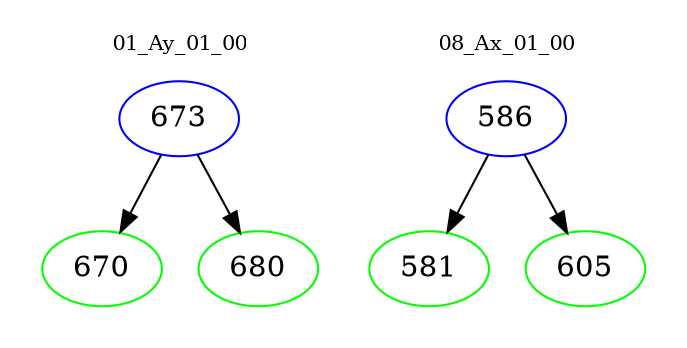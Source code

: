 digraph{
subgraph cluster_0 {
color = white
label = "01_Ay_01_00";
fontsize=10;
T0_673 [label="673", color="blue"]
T0_673 -> T0_670 [color="black"]
T0_670 [label="670", color="green"]
T0_673 -> T0_680 [color="black"]
T0_680 [label="680", color="green"]
}
subgraph cluster_1 {
color = white
label = "08_Ax_01_00";
fontsize=10;
T1_586 [label="586", color="blue"]
T1_586 -> T1_581 [color="black"]
T1_581 [label="581", color="green"]
T1_586 -> T1_605 [color="black"]
T1_605 [label="605", color="green"]
}
}
